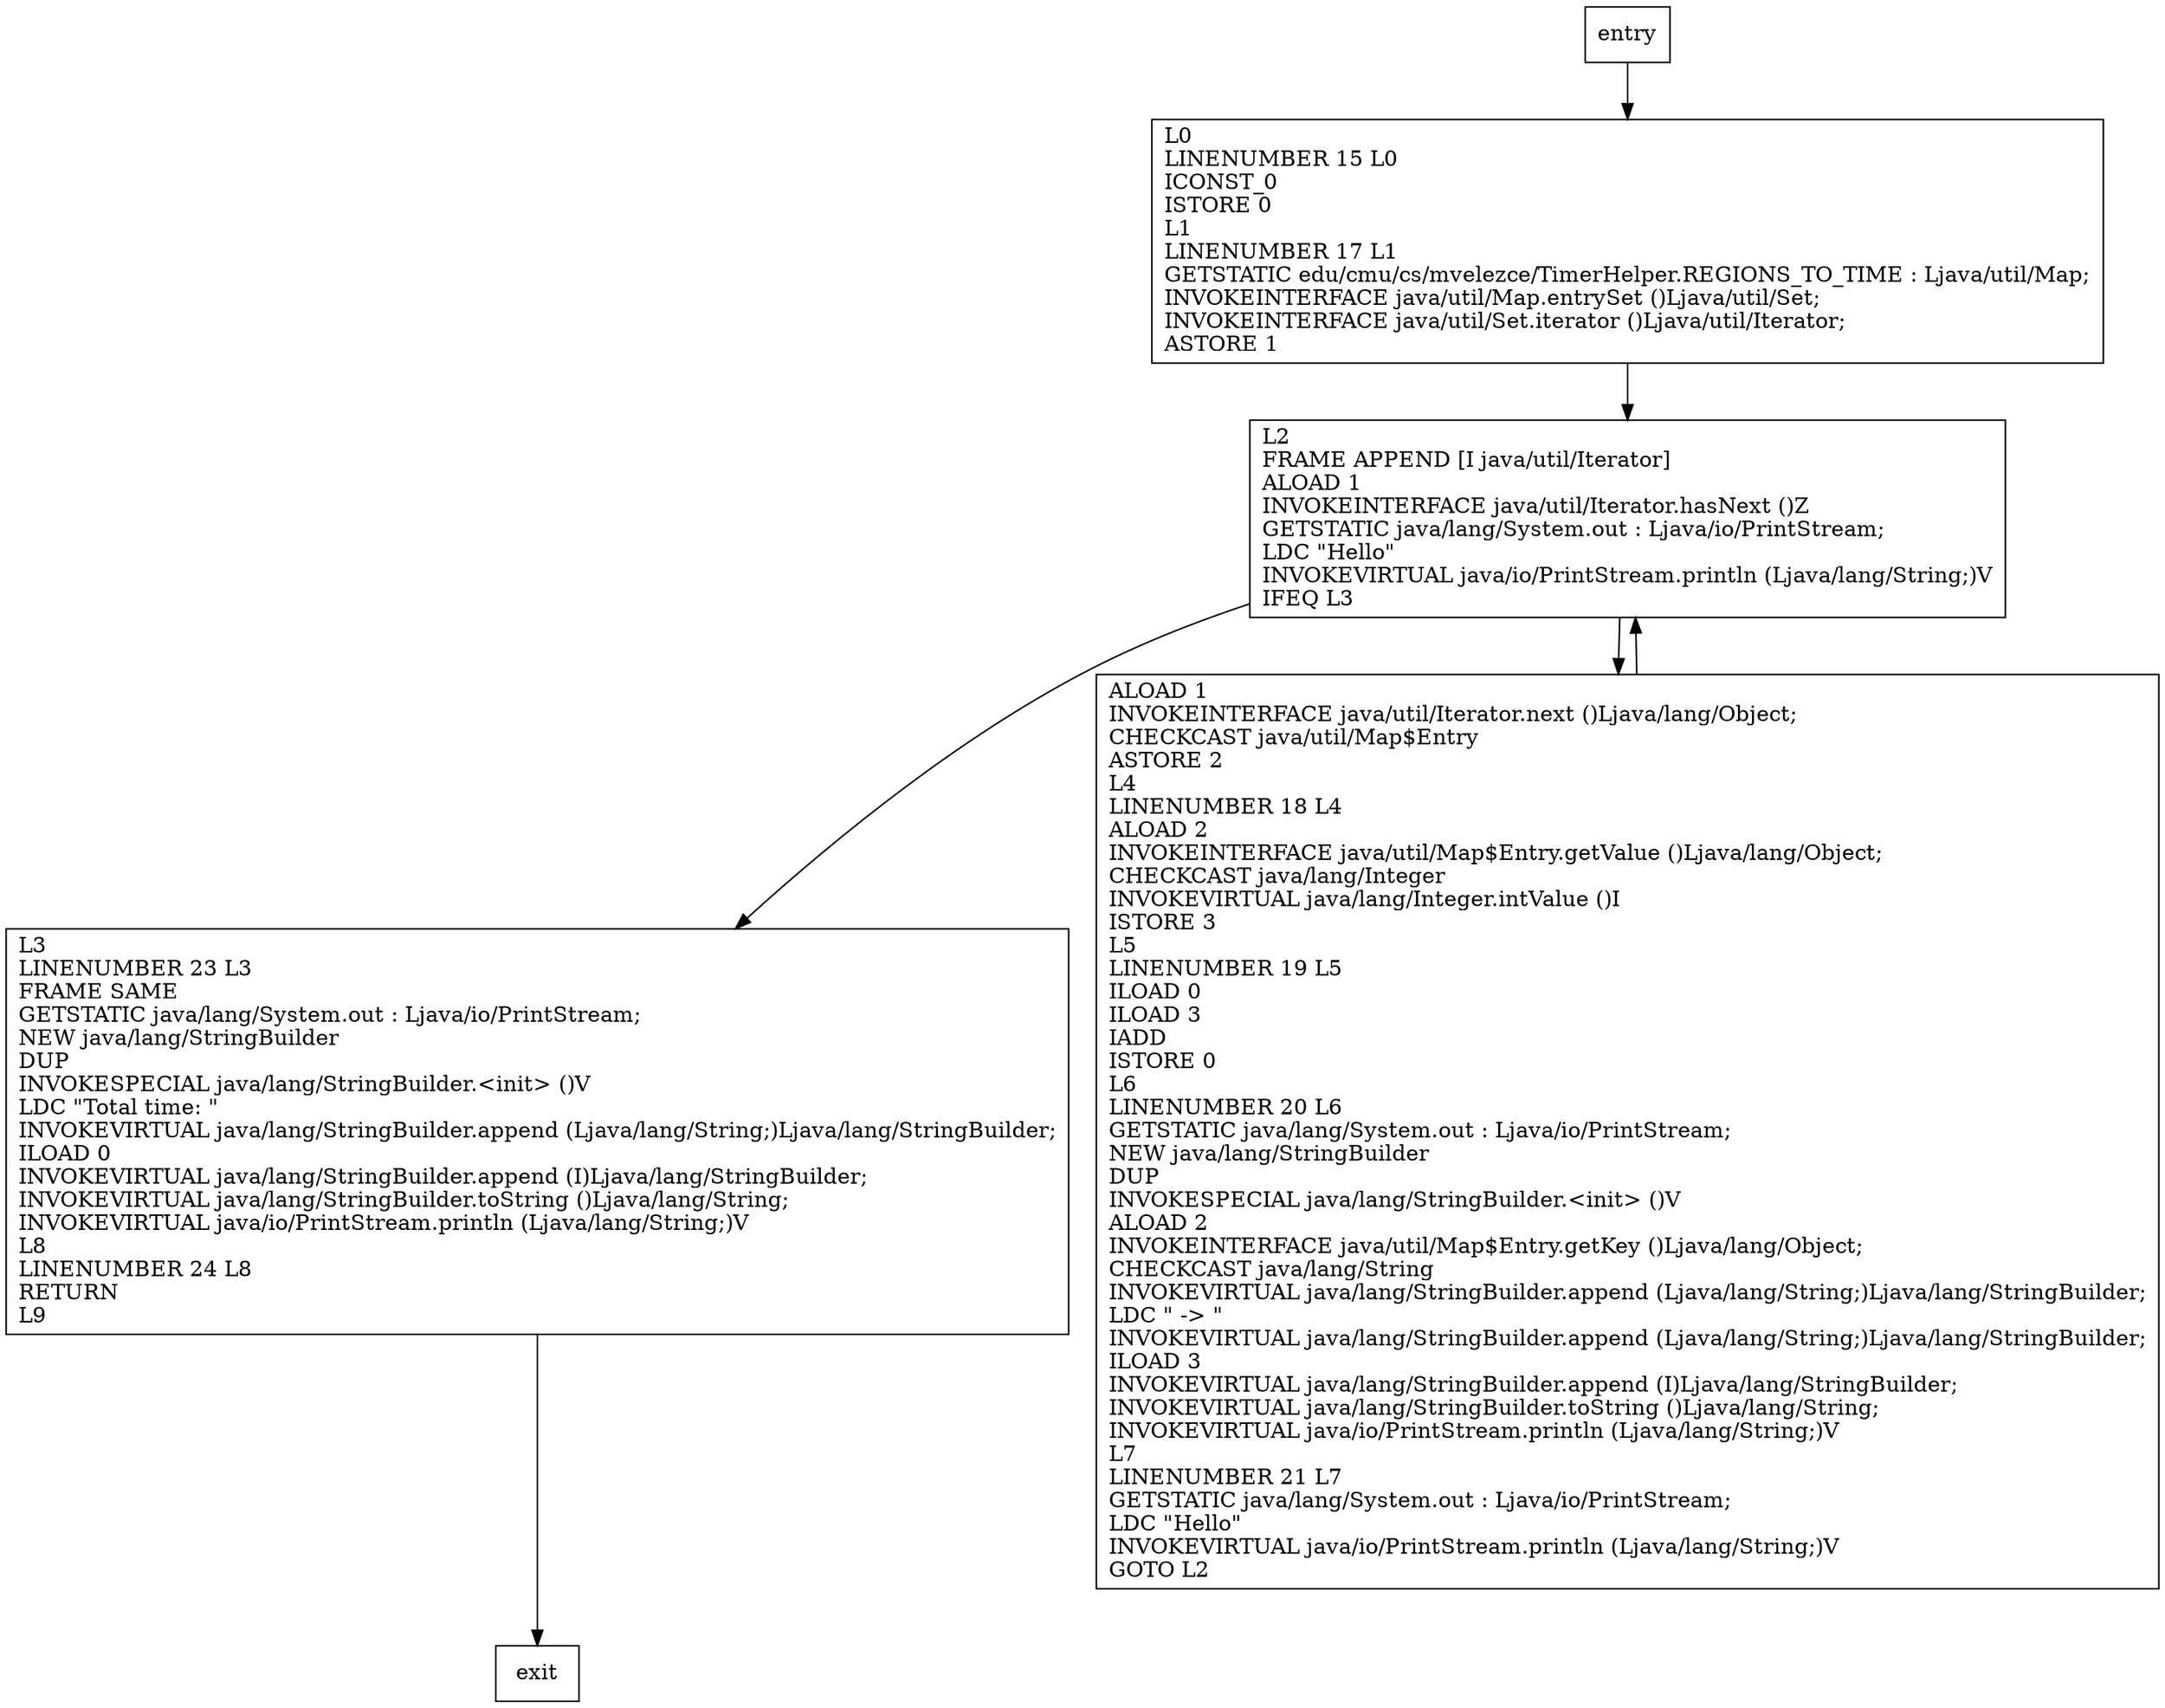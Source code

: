 digraph printExecutionTime {
node [shape=record];
252651381 [label="L0\lLINENUMBER 15 L0\lICONST_0\lISTORE 0\lL1\lLINENUMBER 17 L1\lGETSTATIC edu/cmu/cs/mvelezce/TimerHelper.REGIONS_TO_TIME : Ljava/util/Map;\lINVOKEINTERFACE java/util/Map.entrySet ()Ljava/util/Set;\lINVOKEINTERFACE java/util/Set.iterator ()Ljava/util/Iterator;\lASTORE 1\l"];
1514840818 [label="L2\lFRAME APPEND [I java/util/Iterator]\lALOAD 1\lINVOKEINTERFACE java/util/Iterator.hasNext ()Z\lGETSTATIC java/lang/System.out : Ljava/io/PrintStream;\lLDC \"Hello\"\lINVOKEVIRTUAL java/io/PrintStream.println (Ljava/lang/String;)V\lIFEQ L3\l"];
1704064279 [label="L3\lLINENUMBER 23 L3\lFRAME SAME\lGETSTATIC java/lang/System.out : Ljava/io/PrintStream;\lNEW java/lang/StringBuilder\lDUP\lINVOKESPECIAL java/lang/StringBuilder.\<init\> ()V\lLDC \"Total time: \"\lINVOKEVIRTUAL java/lang/StringBuilder.append (Ljava/lang/String;)Ljava/lang/StringBuilder;\lILOAD 0\lINVOKEVIRTUAL java/lang/StringBuilder.append (I)Ljava/lang/StringBuilder;\lINVOKEVIRTUAL java/lang/StringBuilder.toString ()Ljava/lang/String;\lINVOKEVIRTUAL java/io/PrintStream.println (Ljava/lang/String;)V\lL8\lLINENUMBER 24 L8\lRETURN\lL9\l"];
878274034 [label="ALOAD 1\lINVOKEINTERFACE java/util/Iterator.next ()Ljava/lang/Object;\lCHECKCAST java/util/Map$Entry\lASTORE 2\lL4\lLINENUMBER 18 L4\lALOAD 2\lINVOKEINTERFACE java/util/Map$Entry.getValue ()Ljava/lang/Object;\lCHECKCAST java/lang/Integer\lINVOKEVIRTUAL java/lang/Integer.intValue ()I\lISTORE 3\lL5\lLINENUMBER 19 L5\lILOAD 0\lILOAD 3\lIADD\lISTORE 0\lL6\lLINENUMBER 20 L6\lGETSTATIC java/lang/System.out : Ljava/io/PrintStream;\lNEW java/lang/StringBuilder\lDUP\lINVOKESPECIAL java/lang/StringBuilder.\<init\> ()V\lALOAD 2\lINVOKEINTERFACE java/util/Map$Entry.getKey ()Ljava/lang/Object;\lCHECKCAST java/lang/String\lINVOKEVIRTUAL java/lang/StringBuilder.append (Ljava/lang/String;)Ljava/lang/StringBuilder;\lLDC \" -\> \"\lINVOKEVIRTUAL java/lang/StringBuilder.append (Ljava/lang/String;)Ljava/lang/StringBuilder;\lILOAD 3\lINVOKEVIRTUAL java/lang/StringBuilder.append (I)Ljava/lang/StringBuilder;\lINVOKEVIRTUAL java/lang/StringBuilder.toString ()Ljava/lang/String;\lINVOKEVIRTUAL java/io/PrintStream.println (Ljava/lang/String;)V\lL7\lLINENUMBER 21 L7\lGETSTATIC java/lang/System.out : Ljava/io/PrintStream;\lLDC \"Hello\"\lINVOKEVIRTUAL java/io/PrintStream.println (Ljava/lang/String;)V\lGOTO L2\l"];
entry;
exit;
entry -> 252651381;
252651381 -> 1514840818;
1514840818 -> 1704064279;
1514840818 -> 878274034;
1704064279 -> exit;
878274034 -> 1514840818;
}
